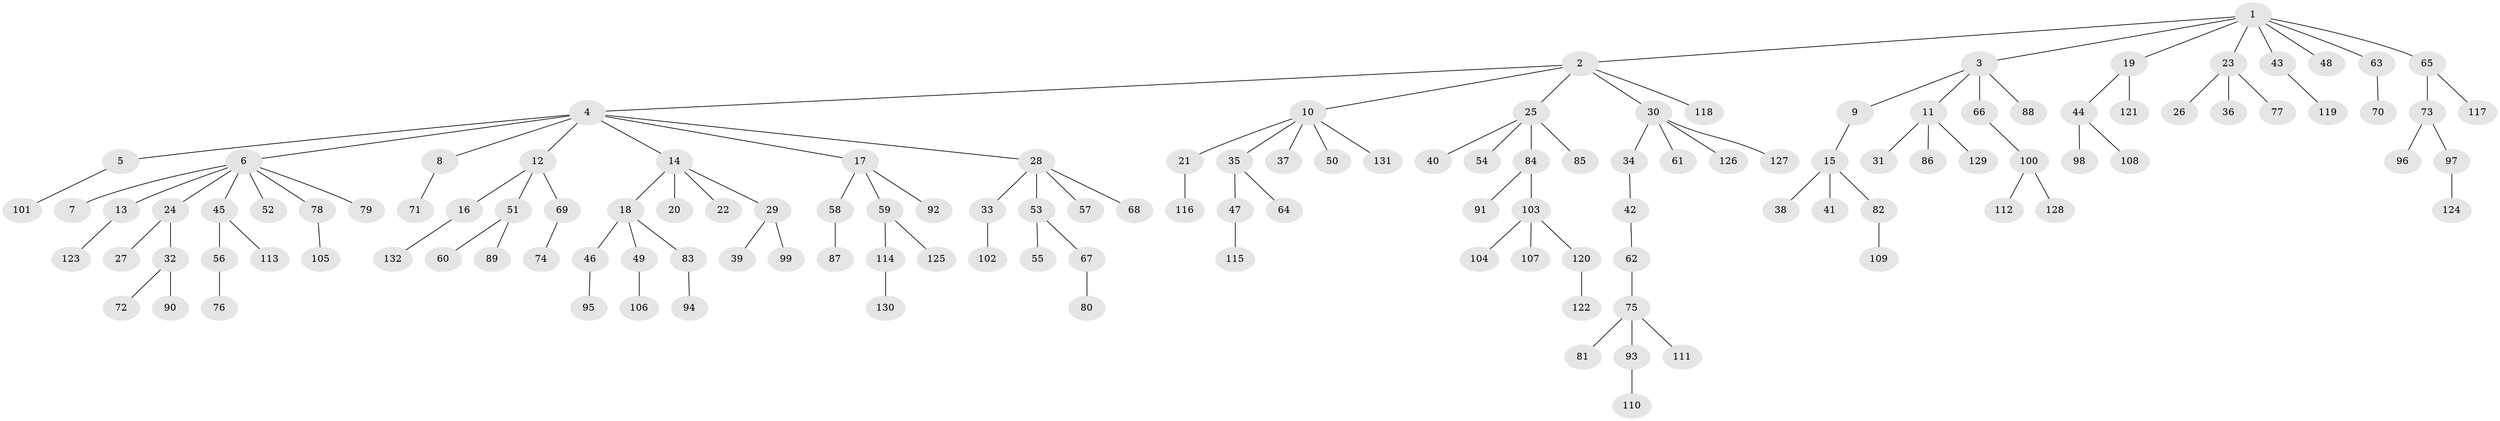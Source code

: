 // coarse degree distribution, {8: 0.01098901098901099, 12: 0.01098901098901099, 5: 0.04395604395604396, 1: 0.6153846153846154, 7: 0.01098901098901099, 3: 0.054945054945054944, 4: 0.08791208791208792, 2: 0.16483516483516483}
// Generated by graph-tools (version 1.1) at 2025/42/03/06/25 10:42:02]
// undirected, 132 vertices, 131 edges
graph export_dot {
graph [start="1"]
  node [color=gray90,style=filled];
  1;
  2;
  3;
  4;
  5;
  6;
  7;
  8;
  9;
  10;
  11;
  12;
  13;
  14;
  15;
  16;
  17;
  18;
  19;
  20;
  21;
  22;
  23;
  24;
  25;
  26;
  27;
  28;
  29;
  30;
  31;
  32;
  33;
  34;
  35;
  36;
  37;
  38;
  39;
  40;
  41;
  42;
  43;
  44;
  45;
  46;
  47;
  48;
  49;
  50;
  51;
  52;
  53;
  54;
  55;
  56;
  57;
  58;
  59;
  60;
  61;
  62;
  63;
  64;
  65;
  66;
  67;
  68;
  69;
  70;
  71;
  72;
  73;
  74;
  75;
  76;
  77;
  78;
  79;
  80;
  81;
  82;
  83;
  84;
  85;
  86;
  87;
  88;
  89;
  90;
  91;
  92;
  93;
  94;
  95;
  96;
  97;
  98;
  99;
  100;
  101;
  102;
  103;
  104;
  105;
  106;
  107;
  108;
  109;
  110;
  111;
  112;
  113;
  114;
  115;
  116;
  117;
  118;
  119;
  120;
  121;
  122;
  123;
  124;
  125;
  126;
  127;
  128;
  129;
  130;
  131;
  132;
  1 -- 2;
  1 -- 3;
  1 -- 19;
  1 -- 23;
  1 -- 43;
  1 -- 48;
  1 -- 63;
  1 -- 65;
  2 -- 4;
  2 -- 10;
  2 -- 25;
  2 -- 30;
  2 -- 118;
  3 -- 9;
  3 -- 11;
  3 -- 66;
  3 -- 88;
  4 -- 5;
  4 -- 6;
  4 -- 8;
  4 -- 12;
  4 -- 14;
  4 -- 17;
  4 -- 28;
  5 -- 101;
  6 -- 7;
  6 -- 13;
  6 -- 24;
  6 -- 45;
  6 -- 52;
  6 -- 78;
  6 -- 79;
  8 -- 71;
  9 -- 15;
  10 -- 21;
  10 -- 35;
  10 -- 37;
  10 -- 50;
  10 -- 131;
  11 -- 31;
  11 -- 86;
  11 -- 129;
  12 -- 16;
  12 -- 51;
  12 -- 69;
  13 -- 123;
  14 -- 18;
  14 -- 20;
  14 -- 22;
  14 -- 29;
  15 -- 38;
  15 -- 41;
  15 -- 82;
  16 -- 132;
  17 -- 58;
  17 -- 59;
  17 -- 92;
  18 -- 46;
  18 -- 49;
  18 -- 83;
  19 -- 44;
  19 -- 121;
  21 -- 116;
  23 -- 26;
  23 -- 36;
  23 -- 77;
  24 -- 27;
  24 -- 32;
  25 -- 40;
  25 -- 54;
  25 -- 84;
  25 -- 85;
  28 -- 33;
  28 -- 53;
  28 -- 57;
  28 -- 68;
  29 -- 39;
  29 -- 99;
  30 -- 34;
  30 -- 61;
  30 -- 126;
  30 -- 127;
  32 -- 72;
  32 -- 90;
  33 -- 102;
  34 -- 42;
  35 -- 47;
  35 -- 64;
  42 -- 62;
  43 -- 119;
  44 -- 98;
  44 -- 108;
  45 -- 56;
  45 -- 113;
  46 -- 95;
  47 -- 115;
  49 -- 106;
  51 -- 60;
  51 -- 89;
  53 -- 55;
  53 -- 67;
  56 -- 76;
  58 -- 87;
  59 -- 114;
  59 -- 125;
  62 -- 75;
  63 -- 70;
  65 -- 73;
  65 -- 117;
  66 -- 100;
  67 -- 80;
  69 -- 74;
  73 -- 96;
  73 -- 97;
  75 -- 81;
  75 -- 93;
  75 -- 111;
  78 -- 105;
  82 -- 109;
  83 -- 94;
  84 -- 91;
  84 -- 103;
  93 -- 110;
  97 -- 124;
  100 -- 112;
  100 -- 128;
  103 -- 104;
  103 -- 107;
  103 -- 120;
  114 -- 130;
  120 -- 122;
}
